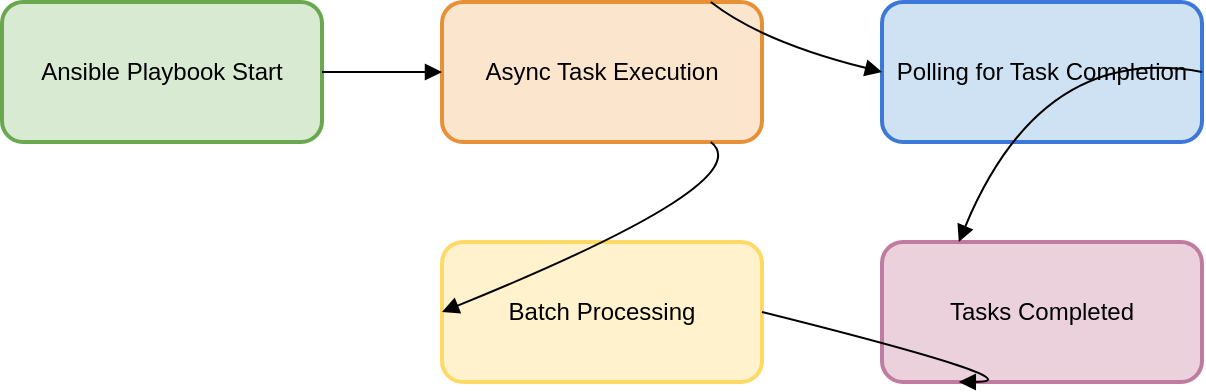 <mxfile version="24.7.7">
  <diagram name="Enhanced Ansible Async, Polling, and Batch Processing" id="vx14gWnAzM6jSeFqV80s">
    <mxGraphModel dx="2843" dy="1545" grid="1" gridSize="10" guides="1" tooltips="1" connect="1" arrows="1" fold="1" page="1" pageScale="1" pageWidth="1169" pageHeight="827" math="0" shadow="0">
      <root>
        <mxCell id="0" />
        <mxCell id="1" parent="0" />
        <!-- Ansible Playbook Start -->
        <mxCell id="2" value="Ansible Playbook Start" style="whiteSpace=wrap;rounded=1;fillColor=#D9EAD3;strokeColor=#6AA84F;strokeWidth=2;" parent="1" vertex="1">
          <mxGeometry x="160" y="80" width="160" height="70" as="geometry" />
        </mxCell>
        <!-- Async Task Execution -->
        <mxCell id="3" value="Async Task Execution" style="whiteSpace=wrap;rounded=1;fillColor=#FCE5CD;strokeColor=#E69138;strokeWidth=2;" parent="1" vertex="1">
          <mxGeometry x="380" y="80" width="160" height="70" as="geometry" />
        </mxCell>
        <!-- Polling for Task Completion -->
        <mxCell id="4" value="Polling for Task Completion" style="whiteSpace=wrap;rounded=1;fillColor=#CFE2F3;strokeColor=#3C78D8;strokeWidth=2;" parent="1" vertex="1">
          <mxGeometry x="600" y="80" width="160" height="70" as="geometry" />
        </mxCell>
        <!-- Batch Processing -->
        <mxCell id="5" value="Batch Processing" style="whiteSpace=wrap;rounded=1;fillColor=#FFF2CC;strokeColor=#FFD966;strokeWidth=2;" parent="1" vertex="1">
          <mxGeometry x="380" y="200" width="160" height="70" as="geometry" />
        </mxCell>
        <!-- Tasks Completed -->
        <mxCell id="6" value="Tasks Completed" style="whiteSpace=wrap;rounded=1;fillColor=#EAD1DC;strokeColor=#C27BA0;strokeWidth=2;" parent="1" vertex="1">
          <mxGeometry x="600" y="200" width="160" height="70" as="geometry" />
        </mxCell>
        <!-- Connectors between elements -->
        <mxCell id="7" value="" style="curved=1;startArrow=none;endArrow=block;exitX=1.01;exitY=0.5;entryX=0.01;entryY=0.5;" parent="1" source="2" target="3" edge="1">
          <mxGeometry relative="1" as="geometry">
            <Array as="points" />
          </mxGeometry>
        </mxCell>
        <mxCell id="8" value="" style="curved=1;startArrow=none;endArrow=block;exitX=0.84;exitY=0;entryX=0;entryY=0.5;" parent="1" source="3" target="4" edge="1">
          <mxGeometry relative="1" as="geometry">
            <Array as="points">
              <mxPoint x="540" y="100" />
            </Array>
          </mxGeometry>
        </mxCell>
        <mxCell id="9" value="" style="curved=1;startArrow=none;endArrow=block;exitX=0.84;exitY=1;entryX=0;entryY=0.5;" parent="1" source="3" target="5" edge="1">
          <mxGeometry relative="1" as="geometry">
            <Array as="points">
              <mxPoint x="540" y="170" />
            </Array>
          </mxGeometry>
        </mxCell>
        <mxCell id="10" value="" style="curved=1;startArrow=none;endArrow=block;exitX=0.99;exitY=0.5;entryX=0.24;entryY=0;" parent="1" source="4" target="6" edge="1">
          <mxGeometry relative="1" as="geometry">
            <Array as="points">
              <mxPoint x="680" y="100" />
            </Array>
          </mxGeometry>
        </mxCell>
        <mxCell id="11" value="" style="curved=1;startArrow=none;endArrow=block;exitX=1;exitY=0.5;entryX=0.24;entryY=1;" parent="1" source="5" target="6" edge="1">
          <mxGeometry relative="1" as="geometry">
            <Array as="points">
              <mxPoint x="680" y="270" />
            </Array>
          </mxGeometry>
        </mxCell>
      </root>
    </mxGraphModel>
  </diagram>
</mxfile>
